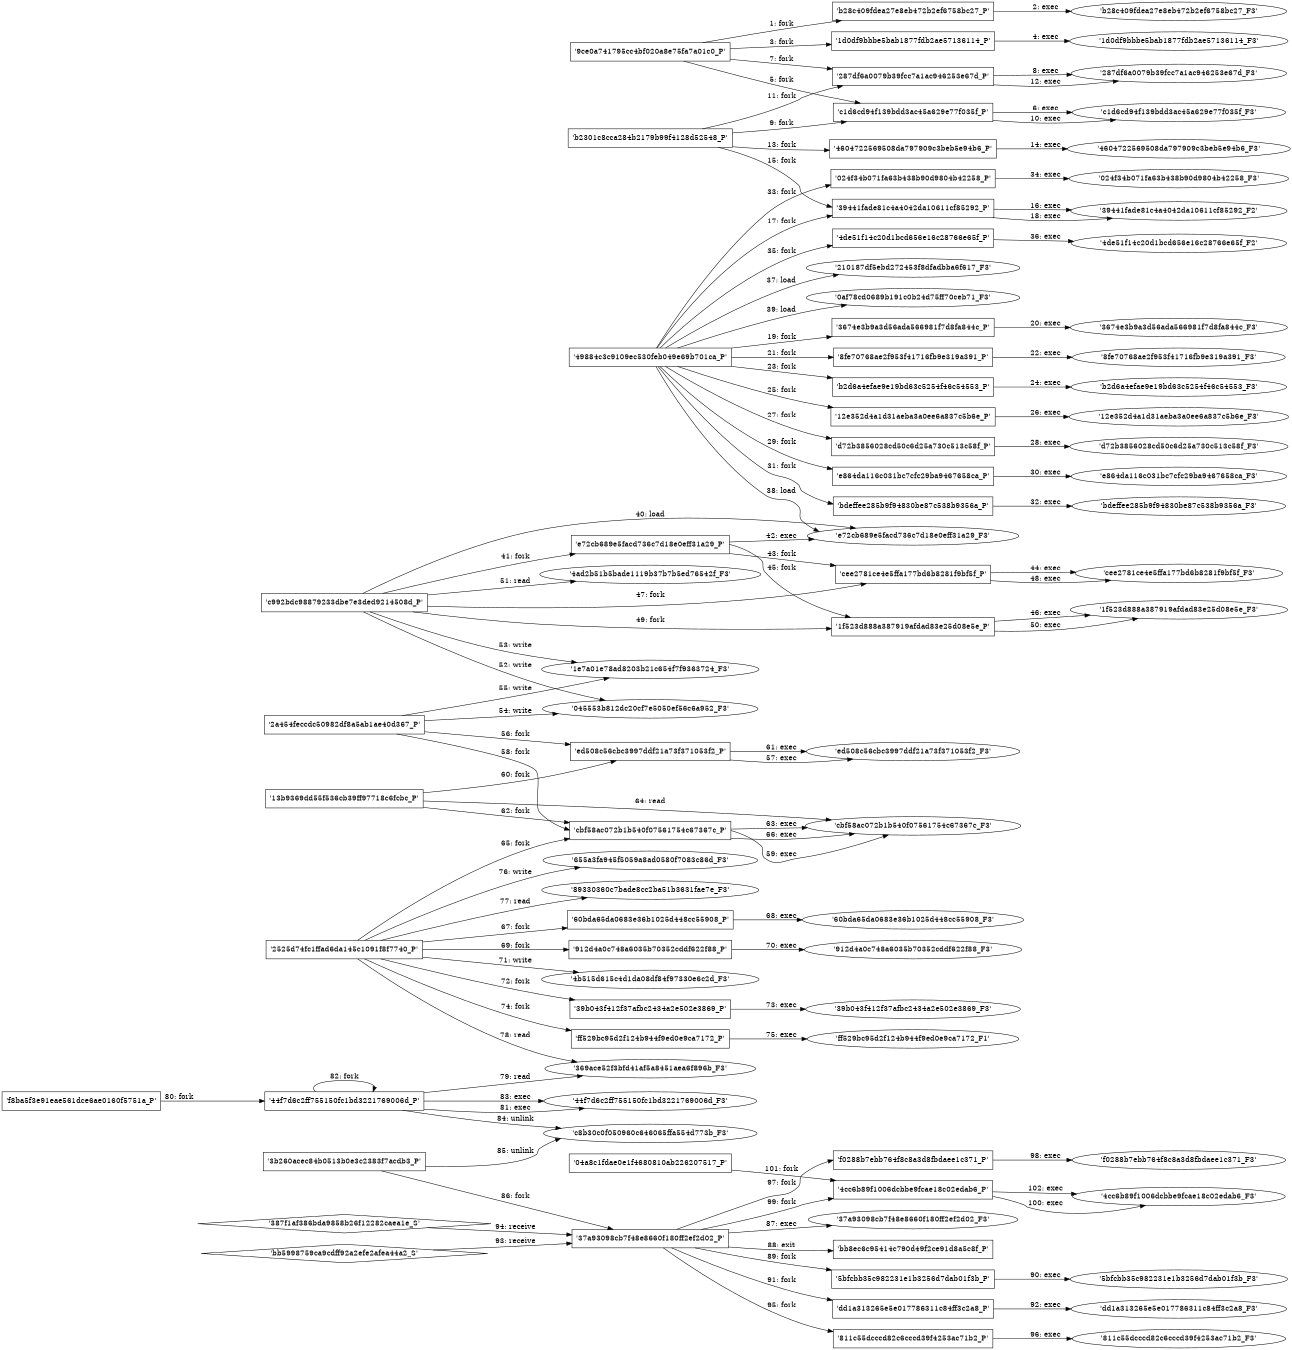 digraph "D:\Learning\Paper\apt\基于CTI的攻击预警\Dataset\攻击图\ASGfromALLCTI\Malicious Campaign Targets Latin America The seller, The operator and a curious link.dot" {
rankdir="LR"
size="9"
fixedsize="false"
splines="true"
nodesep=0.3
ranksep=0
fontsize=10
overlap="scalexy"
engine= "neato"
	"'9ce0a741795cc4bf020a8e75fa7a01c0_P'" [node_type=Process shape=box]
	"'b28c409fdea27e8eb472b2ef6758bc27_P'" [node_type=Process shape=box]
	"'9ce0a741795cc4bf020a8e75fa7a01c0_P'" -> "'b28c409fdea27e8eb472b2ef6758bc27_P'" [label="1: fork"]
	"'b28c409fdea27e8eb472b2ef6758bc27_P'" [node_type=Process shape=box]
	"'b28c409fdea27e8eb472b2ef6758bc27_F3'" [node_type=File shape=ellipse]
	"'b28c409fdea27e8eb472b2ef6758bc27_P'" -> "'b28c409fdea27e8eb472b2ef6758bc27_F3'" [label="2: exec"]
	"'9ce0a741795cc4bf020a8e75fa7a01c0_P'" [node_type=Process shape=box]
	"'1d0df9bbbe5bab1877fdb2ae57136114_P'" [node_type=Process shape=box]
	"'9ce0a741795cc4bf020a8e75fa7a01c0_P'" -> "'1d0df9bbbe5bab1877fdb2ae57136114_P'" [label="3: fork"]
	"'1d0df9bbbe5bab1877fdb2ae57136114_P'" [node_type=Process shape=box]
	"'1d0df9bbbe5bab1877fdb2ae57136114_F3'" [node_type=File shape=ellipse]
	"'1d0df9bbbe5bab1877fdb2ae57136114_P'" -> "'1d0df9bbbe5bab1877fdb2ae57136114_F3'" [label="4: exec"]
	"'9ce0a741795cc4bf020a8e75fa7a01c0_P'" [node_type=Process shape=box]
	"'c1d6cd94f139bdd3ac45a629e77f035f_P'" [node_type=Process shape=box]
	"'9ce0a741795cc4bf020a8e75fa7a01c0_P'" -> "'c1d6cd94f139bdd3ac45a629e77f035f_P'" [label="5: fork"]
	"'c1d6cd94f139bdd3ac45a629e77f035f_P'" [node_type=Process shape=box]
	"'c1d6cd94f139bdd3ac45a629e77f035f_F3'" [node_type=File shape=ellipse]
	"'c1d6cd94f139bdd3ac45a629e77f035f_P'" -> "'c1d6cd94f139bdd3ac45a629e77f035f_F3'" [label="6: exec"]
	"'9ce0a741795cc4bf020a8e75fa7a01c0_P'" [node_type=Process shape=box]
	"'287df6a0079b39fcc7a1ac946253e67d_P'" [node_type=Process shape=box]
	"'9ce0a741795cc4bf020a8e75fa7a01c0_P'" -> "'287df6a0079b39fcc7a1ac946253e67d_P'" [label="7: fork"]
	"'287df6a0079b39fcc7a1ac946253e67d_P'" [node_type=Process shape=box]
	"'287df6a0079b39fcc7a1ac946253e67d_F3'" [node_type=File shape=ellipse]
	"'287df6a0079b39fcc7a1ac946253e67d_P'" -> "'287df6a0079b39fcc7a1ac946253e67d_F3'" [label="8: exec"]
	"'b2301c8cca284b2179b99f4128d52548_P'" [node_type=Process shape=box]
	"'c1d6cd94f139bdd3ac45a629e77f035f_P'" [node_type=Process shape=box]
	"'b2301c8cca284b2179b99f4128d52548_P'" -> "'c1d6cd94f139bdd3ac45a629e77f035f_P'" [label="9: fork"]
	"'c1d6cd94f139bdd3ac45a629e77f035f_P'" [node_type=Process shape=box]
	"'c1d6cd94f139bdd3ac45a629e77f035f_F3'" [node_type=File shape=ellipse]
	"'c1d6cd94f139bdd3ac45a629e77f035f_P'" -> "'c1d6cd94f139bdd3ac45a629e77f035f_F3'" [label="10: exec"]
	"'b2301c8cca284b2179b99f4128d52548_P'" [node_type=Process shape=box]
	"'287df6a0079b39fcc7a1ac946253e67d_P'" [node_type=Process shape=box]
	"'b2301c8cca284b2179b99f4128d52548_P'" -> "'287df6a0079b39fcc7a1ac946253e67d_P'" [label="11: fork"]
	"'287df6a0079b39fcc7a1ac946253e67d_P'" [node_type=Process shape=box]
	"'287df6a0079b39fcc7a1ac946253e67d_F3'" [node_type=File shape=ellipse]
	"'287df6a0079b39fcc7a1ac946253e67d_P'" -> "'287df6a0079b39fcc7a1ac946253e67d_F3'" [label="12: exec"]
	"'b2301c8cca284b2179b99f4128d52548_P'" [node_type=Process shape=box]
	"'4604722569508da797909c3beb5e94b6_P'" [node_type=Process shape=box]
	"'b2301c8cca284b2179b99f4128d52548_P'" -> "'4604722569508da797909c3beb5e94b6_P'" [label="13: fork"]
	"'4604722569508da797909c3beb5e94b6_P'" [node_type=Process shape=box]
	"'4604722569508da797909c3beb5e94b6_F3'" [node_type=File shape=ellipse]
	"'4604722569508da797909c3beb5e94b6_P'" -> "'4604722569508da797909c3beb5e94b6_F3'" [label="14: exec"]
	"'b2301c8cca284b2179b99f4128d52548_P'" [node_type=Process shape=box]
	"'39441fade81c4a4042da10611cf85292_P'" [node_type=Process shape=box]
	"'b2301c8cca284b2179b99f4128d52548_P'" -> "'39441fade81c4a4042da10611cf85292_P'" [label="15: fork"]
	"'39441fade81c4a4042da10611cf85292_P'" [node_type=Process shape=box]
	"'39441fade81c4a4042da10611cf85292_F2'" [node_type=File shape=ellipse]
	"'39441fade81c4a4042da10611cf85292_P'" -> "'39441fade81c4a4042da10611cf85292_F2'" [label="16: exec"]
	"'49884c3c9109ec530feb049e69b701ca_P'" [node_type=Process shape=box]
	"'39441fade81c4a4042da10611cf85292_P'" [node_type=Process shape=box]
	"'49884c3c9109ec530feb049e69b701ca_P'" -> "'39441fade81c4a4042da10611cf85292_P'" [label="17: fork"]
	"'39441fade81c4a4042da10611cf85292_P'" [node_type=Process shape=box]
	"'39441fade81c4a4042da10611cf85292_F2'" [node_type=File shape=ellipse]
	"'39441fade81c4a4042da10611cf85292_P'" -> "'39441fade81c4a4042da10611cf85292_F2'" [label="18: exec"]
	"'49884c3c9109ec530feb049e69b701ca_P'" [node_type=Process shape=box]
	"'3674e3b9a3d56ada566981f7d8fa844c_P'" [node_type=Process shape=box]
	"'49884c3c9109ec530feb049e69b701ca_P'" -> "'3674e3b9a3d56ada566981f7d8fa844c_P'" [label="19: fork"]
	"'3674e3b9a3d56ada566981f7d8fa844c_P'" [node_type=Process shape=box]
	"'3674e3b9a3d56ada566981f7d8fa844c_F3'" [node_type=File shape=ellipse]
	"'3674e3b9a3d56ada566981f7d8fa844c_P'" -> "'3674e3b9a3d56ada566981f7d8fa844c_F3'" [label="20: exec"]
	"'49884c3c9109ec530feb049e69b701ca_P'" [node_type=Process shape=box]
	"'8fe70768ae2f953f41716fb9e319a391_P'" [node_type=Process shape=box]
	"'49884c3c9109ec530feb049e69b701ca_P'" -> "'8fe70768ae2f953f41716fb9e319a391_P'" [label="21: fork"]
	"'8fe70768ae2f953f41716fb9e319a391_P'" [node_type=Process shape=box]
	"'8fe70768ae2f953f41716fb9e319a391_F3'" [node_type=File shape=ellipse]
	"'8fe70768ae2f953f41716fb9e319a391_P'" -> "'8fe70768ae2f953f41716fb9e319a391_F3'" [label="22: exec"]
	"'49884c3c9109ec530feb049e69b701ca_P'" [node_type=Process shape=box]
	"'b2d6a4efae9e19bd63c5254f46c54553_P'" [node_type=Process shape=box]
	"'49884c3c9109ec530feb049e69b701ca_P'" -> "'b2d6a4efae9e19bd63c5254f46c54553_P'" [label="23: fork"]
	"'b2d6a4efae9e19bd63c5254f46c54553_P'" [node_type=Process shape=box]
	"'b2d6a4efae9e19bd63c5254f46c54553_F3'" [node_type=File shape=ellipse]
	"'b2d6a4efae9e19bd63c5254f46c54553_P'" -> "'b2d6a4efae9e19bd63c5254f46c54553_F3'" [label="24: exec"]
	"'49884c3c9109ec530feb049e69b701ca_P'" [node_type=Process shape=box]
	"'12e352d4a1d31aeba3a0ee6a837c5b6e_P'" [node_type=Process shape=box]
	"'49884c3c9109ec530feb049e69b701ca_P'" -> "'12e352d4a1d31aeba3a0ee6a837c5b6e_P'" [label="25: fork"]
	"'12e352d4a1d31aeba3a0ee6a837c5b6e_P'" [node_type=Process shape=box]
	"'12e352d4a1d31aeba3a0ee6a837c5b6e_F3'" [node_type=File shape=ellipse]
	"'12e352d4a1d31aeba3a0ee6a837c5b6e_P'" -> "'12e352d4a1d31aeba3a0ee6a837c5b6e_F3'" [label="26: exec"]
	"'49884c3c9109ec530feb049e69b701ca_P'" [node_type=Process shape=box]
	"'d72b3856028cd50c6d25a730c513c58f_P'" [node_type=Process shape=box]
	"'49884c3c9109ec530feb049e69b701ca_P'" -> "'d72b3856028cd50c6d25a730c513c58f_P'" [label="27: fork"]
	"'d72b3856028cd50c6d25a730c513c58f_P'" [node_type=Process shape=box]
	"'d72b3856028cd50c6d25a730c513c58f_F3'" [node_type=File shape=ellipse]
	"'d72b3856028cd50c6d25a730c513c58f_P'" -> "'d72b3856028cd50c6d25a730c513c58f_F3'" [label="28: exec"]
	"'49884c3c9109ec530feb049e69b701ca_P'" [node_type=Process shape=box]
	"'e864da116c031bc7cfc29ba9467658ca_P'" [node_type=Process shape=box]
	"'49884c3c9109ec530feb049e69b701ca_P'" -> "'e864da116c031bc7cfc29ba9467658ca_P'" [label="29: fork"]
	"'e864da116c031bc7cfc29ba9467658ca_P'" [node_type=Process shape=box]
	"'e864da116c031bc7cfc29ba9467658ca_F3'" [node_type=File shape=ellipse]
	"'e864da116c031bc7cfc29ba9467658ca_P'" -> "'e864da116c031bc7cfc29ba9467658ca_F3'" [label="30: exec"]
	"'49884c3c9109ec530feb049e69b701ca_P'" [node_type=Process shape=box]
	"'bdeffee285b9f94830be87c538b9356a_P'" [node_type=Process shape=box]
	"'49884c3c9109ec530feb049e69b701ca_P'" -> "'bdeffee285b9f94830be87c538b9356a_P'" [label="31: fork"]
	"'bdeffee285b9f94830be87c538b9356a_P'" [node_type=Process shape=box]
	"'bdeffee285b9f94830be87c538b9356a_F3'" [node_type=File shape=ellipse]
	"'bdeffee285b9f94830be87c538b9356a_P'" -> "'bdeffee285b9f94830be87c538b9356a_F3'" [label="32: exec"]
	"'49884c3c9109ec530feb049e69b701ca_P'" [node_type=Process shape=box]
	"'024f34b071fa63b438b90d9804b42258_P'" [node_type=Process shape=box]
	"'49884c3c9109ec530feb049e69b701ca_P'" -> "'024f34b071fa63b438b90d9804b42258_P'" [label="33: fork"]
	"'024f34b071fa63b438b90d9804b42258_P'" [node_type=Process shape=box]
	"'024f34b071fa63b438b90d9804b42258_F3'" [node_type=File shape=ellipse]
	"'024f34b071fa63b438b90d9804b42258_P'" -> "'024f34b071fa63b438b90d9804b42258_F3'" [label="34: exec"]
	"'49884c3c9109ec530feb049e69b701ca_P'" [node_type=Process shape=box]
	"'4de51f14c20d1bcd656e16c28766e65f_P'" [node_type=Process shape=box]
	"'49884c3c9109ec530feb049e69b701ca_P'" -> "'4de51f14c20d1bcd656e16c28766e65f_P'" [label="35: fork"]
	"'4de51f14c20d1bcd656e16c28766e65f_P'" [node_type=Process shape=box]
	"'4de51f14c20d1bcd656e16c28766e65f_F2'" [node_type=File shape=ellipse]
	"'4de51f14c20d1bcd656e16c28766e65f_P'" -> "'4de51f14c20d1bcd656e16c28766e65f_F2'" [label="36: exec"]
	"'210187df5ebd272453f8dfadbba6f617_F3'" [node_type=file shape=ellipse]
	"'49884c3c9109ec530feb049e69b701ca_P'" [node_type=Process shape=box]
	"'49884c3c9109ec530feb049e69b701ca_P'" -> "'210187df5ebd272453f8dfadbba6f617_F3'" [label="37: load"]
	"'e72cb689e5facd736c7d18e0eff31a29_F3'" [node_type=file shape=ellipse]
	"'49884c3c9109ec530feb049e69b701ca_P'" [node_type=Process shape=box]
	"'49884c3c9109ec530feb049e69b701ca_P'" -> "'e72cb689e5facd736c7d18e0eff31a29_F3'" [label="38: load"]
	"'0af78cd0689b191c0b24d75ff70ceb71_F3'" [node_type=file shape=ellipse]
	"'49884c3c9109ec530feb049e69b701ca_P'" [node_type=Process shape=box]
	"'49884c3c9109ec530feb049e69b701ca_P'" -> "'0af78cd0689b191c0b24d75ff70ceb71_F3'" [label="39: load"]
	"'e72cb689e5facd736c7d18e0eff31a29_F3'" [node_type=file shape=ellipse]
	"'c992bdc98879233dbe7e3ded9214508d_P'" [node_type=Process shape=box]
	"'c992bdc98879233dbe7e3ded9214508d_P'" -> "'e72cb689e5facd736c7d18e0eff31a29_F3'" [label="40: load"]
	"'c992bdc98879233dbe7e3ded9214508d_P'" [node_type=Process shape=box]
	"'e72cb689e5facd736c7d18e0eff31a29_P'" [node_type=Process shape=box]
	"'c992bdc98879233dbe7e3ded9214508d_P'" -> "'e72cb689e5facd736c7d18e0eff31a29_P'" [label="41: fork"]
	"'e72cb689e5facd736c7d18e0eff31a29_P'" [node_type=Process shape=box]
	"'e72cb689e5facd736c7d18e0eff31a29_F3'" [node_type=File shape=ellipse]
	"'e72cb689e5facd736c7d18e0eff31a29_P'" -> "'e72cb689e5facd736c7d18e0eff31a29_F3'" [label="42: exec"]
	"'e72cb689e5facd736c7d18e0eff31a29_P'" [node_type=Process shape=box]
	"'cee2781ce4e5ffa177bd6b8281f9bf5f_P'" [node_type=Process shape=box]
	"'e72cb689e5facd736c7d18e0eff31a29_P'" -> "'cee2781ce4e5ffa177bd6b8281f9bf5f_P'" [label="43: fork"]
	"'cee2781ce4e5ffa177bd6b8281f9bf5f_P'" [node_type=Process shape=box]
	"'cee2781ce4e5ffa177bd6b8281f9bf5f_F3'" [node_type=File shape=ellipse]
	"'cee2781ce4e5ffa177bd6b8281f9bf5f_P'" -> "'cee2781ce4e5ffa177bd6b8281f9bf5f_F3'" [label="44: exec"]
	"'e72cb689e5facd736c7d18e0eff31a29_P'" [node_type=Process shape=box]
	"'1f523d888a387919afdad83e25d08e5e_P'" [node_type=Process shape=box]
	"'e72cb689e5facd736c7d18e0eff31a29_P'" -> "'1f523d888a387919afdad83e25d08e5e_P'" [label="45: fork"]
	"'1f523d888a387919afdad83e25d08e5e_P'" [node_type=Process shape=box]
	"'1f523d888a387919afdad83e25d08e5e_F3'" [node_type=File shape=ellipse]
	"'1f523d888a387919afdad83e25d08e5e_P'" -> "'1f523d888a387919afdad83e25d08e5e_F3'" [label="46: exec"]
	"'c992bdc98879233dbe7e3ded9214508d_P'" [node_type=Process shape=box]
	"'cee2781ce4e5ffa177bd6b8281f9bf5f_P'" [node_type=Process shape=box]
	"'c992bdc98879233dbe7e3ded9214508d_P'" -> "'cee2781ce4e5ffa177bd6b8281f9bf5f_P'" [label="47: fork"]
	"'cee2781ce4e5ffa177bd6b8281f9bf5f_P'" [node_type=Process shape=box]
	"'cee2781ce4e5ffa177bd6b8281f9bf5f_F3'" [node_type=File shape=ellipse]
	"'cee2781ce4e5ffa177bd6b8281f9bf5f_P'" -> "'cee2781ce4e5ffa177bd6b8281f9bf5f_F3'" [label="48: exec"]
	"'c992bdc98879233dbe7e3ded9214508d_P'" [node_type=Process shape=box]
	"'1f523d888a387919afdad83e25d08e5e_P'" [node_type=Process shape=box]
	"'c992bdc98879233dbe7e3ded9214508d_P'" -> "'1f523d888a387919afdad83e25d08e5e_P'" [label="49: fork"]
	"'1f523d888a387919afdad83e25d08e5e_P'" [node_type=Process shape=box]
	"'1f523d888a387919afdad83e25d08e5e_F3'" [node_type=File shape=ellipse]
	"'1f523d888a387919afdad83e25d08e5e_P'" -> "'1f523d888a387919afdad83e25d08e5e_F3'" [label="50: exec"]
	"'4ad2b51b5bade1119b37b7b5ed76542f_F3'" [node_type=file shape=ellipse]
	"'c992bdc98879233dbe7e3ded9214508d_P'" [node_type=Process shape=box]
	"'c992bdc98879233dbe7e3ded9214508d_P'" -> "'4ad2b51b5bade1119b37b7b5ed76542f_F3'" [label="51: read"]
	"'045553b812dc20cf7e5050ef56c6a952_F3'" [node_type=file shape=ellipse]
	"'c992bdc98879233dbe7e3ded9214508d_P'" [node_type=Process shape=box]
	"'c992bdc98879233dbe7e3ded9214508d_P'" -> "'045553b812dc20cf7e5050ef56c6a952_F3'" [label="52: write"]
	"'1e7a01e78ad8203b21c654f7f9363724_F3'" [node_type=file shape=ellipse]
	"'c992bdc98879233dbe7e3ded9214508d_P'" [node_type=Process shape=box]
	"'c992bdc98879233dbe7e3ded9214508d_P'" -> "'1e7a01e78ad8203b21c654f7f9363724_F3'" [label="53: write"]
	"'045553b812dc20cf7e5050ef56c6a952_F3'" [node_type=file shape=ellipse]
	"'2a454feccdc50982df8a5ab1ae40d367_P'" [node_type=Process shape=box]
	"'2a454feccdc50982df8a5ab1ae40d367_P'" -> "'045553b812dc20cf7e5050ef56c6a952_F3'" [label="54: write"]
	"'1e7a01e78ad8203b21c654f7f9363724_F3'" [node_type=file shape=ellipse]
	"'2a454feccdc50982df8a5ab1ae40d367_P'" [node_type=Process shape=box]
	"'2a454feccdc50982df8a5ab1ae40d367_P'" -> "'1e7a01e78ad8203b21c654f7f9363724_F3'" [label="55: write"]
	"'2a454feccdc50982df8a5ab1ae40d367_P'" [node_type=Process shape=box]
	"'ed508c56cbc3997ddf21a73f371053f2_P'" [node_type=Process shape=box]
	"'2a454feccdc50982df8a5ab1ae40d367_P'" -> "'ed508c56cbc3997ddf21a73f371053f2_P'" [label="56: fork"]
	"'ed508c56cbc3997ddf21a73f371053f2_P'" [node_type=Process shape=box]
	"'ed508c56cbc3997ddf21a73f371053f2_F3'" [node_type=File shape=ellipse]
	"'ed508c56cbc3997ddf21a73f371053f2_P'" -> "'ed508c56cbc3997ddf21a73f371053f2_F3'" [label="57: exec"]
	"'2a454feccdc50982df8a5ab1ae40d367_P'" [node_type=Process shape=box]
	"'cbf58ac072b1b540f07561754c67367c_P'" [node_type=Process shape=box]
	"'2a454feccdc50982df8a5ab1ae40d367_P'" -> "'cbf58ac072b1b540f07561754c67367c_P'" [label="58: fork"]
	"'cbf58ac072b1b540f07561754c67367c_P'" [node_type=Process shape=box]
	"'cbf58ac072b1b540f07561754c67367c_F3'" [node_type=File shape=ellipse]
	"'cbf58ac072b1b540f07561754c67367c_P'" -> "'cbf58ac072b1b540f07561754c67367c_F3'" [label="59: exec"]
	"'13b9369dd55f536cb39ff97718c6fcbc_P'" [node_type=Process shape=box]
	"'ed508c56cbc3997ddf21a73f371053f2_P'" [node_type=Process shape=box]
	"'13b9369dd55f536cb39ff97718c6fcbc_P'" -> "'ed508c56cbc3997ddf21a73f371053f2_P'" [label="60: fork"]
	"'ed508c56cbc3997ddf21a73f371053f2_P'" [node_type=Process shape=box]
	"'ed508c56cbc3997ddf21a73f371053f2_F3'" [node_type=File shape=ellipse]
	"'ed508c56cbc3997ddf21a73f371053f2_P'" -> "'ed508c56cbc3997ddf21a73f371053f2_F3'" [label="61: exec"]
	"'13b9369dd55f536cb39ff97718c6fcbc_P'" [node_type=Process shape=box]
	"'cbf58ac072b1b540f07561754c67367c_P'" [node_type=Process shape=box]
	"'13b9369dd55f536cb39ff97718c6fcbc_P'" -> "'cbf58ac072b1b540f07561754c67367c_P'" [label="62: fork"]
	"'cbf58ac072b1b540f07561754c67367c_P'" [node_type=Process shape=box]
	"'cbf58ac072b1b540f07561754c67367c_F3'" [node_type=File shape=ellipse]
	"'cbf58ac072b1b540f07561754c67367c_P'" -> "'cbf58ac072b1b540f07561754c67367c_F3'" [label="63: exec"]
	"'cbf58ac072b1b540f07561754c67367c_F3'" [node_type=file shape=ellipse]
	"'13b9369dd55f536cb39ff97718c6fcbc_P'" [node_type=Process shape=box]
	"'13b9369dd55f536cb39ff97718c6fcbc_P'" -> "'cbf58ac072b1b540f07561754c67367c_F3'" [label="64: read"]
	"'2525d74fc1ffad6da145c1091f8f7740_P'" [node_type=Process shape=box]
	"'cbf58ac072b1b540f07561754c67367c_P'" [node_type=Process shape=box]
	"'2525d74fc1ffad6da145c1091f8f7740_P'" -> "'cbf58ac072b1b540f07561754c67367c_P'" [label="65: fork"]
	"'cbf58ac072b1b540f07561754c67367c_P'" [node_type=Process shape=box]
	"'cbf58ac072b1b540f07561754c67367c_F3'" [node_type=File shape=ellipse]
	"'cbf58ac072b1b540f07561754c67367c_P'" -> "'cbf58ac072b1b540f07561754c67367c_F3'" [label="66: exec"]
	"'2525d74fc1ffad6da145c1091f8f7740_P'" [node_type=Process shape=box]
	"'60bda65da0683e36b1025d448cc55908_P'" [node_type=Process shape=box]
	"'2525d74fc1ffad6da145c1091f8f7740_P'" -> "'60bda65da0683e36b1025d448cc55908_P'" [label="67: fork"]
	"'60bda65da0683e36b1025d448cc55908_P'" [node_type=Process shape=box]
	"'60bda65da0683e36b1025d448cc55908_F3'" [node_type=File shape=ellipse]
	"'60bda65da0683e36b1025d448cc55908_P'" -> "'60bda65da0683e36b1025d448cc55908_F3'" [label="68: exec"]
	"'2525d74fc1ffad6da145c1091f8f7740_P'" [node_type=Process shape=box]
	"'912d4a0c748a6035b70352cddf622f88_P'" [node_type=Process shape=box]
	"'2525d74fc1ffad6da145c1091f8f7740_P'" -> "'912d4a0c748a6035b70352cddf622f88_P'" [label="69: fork"]
	"'912d4a0c748a6035b70352cddf622f88_P'" [node_type=Process shape=box]
	"'912d4a0c748a6035b70352cddf622f88_F3'" [node_type=File shape=ellipse]
	"'912d4a0c748a6035b70352cddf622f88_P'" -> "'912d4a0c748a6035b70352cddf622f88_F3'" [label="70: exec"]
	"'4b515d615c4d1da08df84f97330e6c2d_F3'" [node_type=file shape=ellipse]
	"'2525d74fc1ffad6da145c1091f8f7740_P'" [node_type=Process shape=box]
	"'2525d74fc1ffad6da145c1091f8f7740_P'" -> "'4b515d615c4d1da08df84f97330e6c2d_F3'" [label="71: write"]
	"'2525d74fc1ffad6da145c1091f8f7740_P'" [node_type=Process shape=box]
	"'39b043f412f37afbc2434a2e502e3869_P'" [node_type=Process shape=box]
	"'2525d74fc1ffad6da145c1091f8f7740_P'" -> "'39b043f412f37afbc2434a2e502e3869_P'" [label="72: fork"]
	"'39b043f412f37afbc2434a2e502e3869_P'" [node_type=Process shape=box]
	"'39b043f412f37afbc2434a2e502e3869_F3'" [node_type=File shape=ellipse]
	"'39b043f412f37afbc2434a2e502e3869_P'" -> "'39b043f412f37afbc2434a2e502e3869_F3'" [label="73: exec"]
	"'2525d74fc1ffad6da145c1091f8f7740_P'" [node_type=Process shape=box]
	"'ff529bc95d2f124b944f9ed0e9ca7172_P'" [node_type=Process shape=box]
	"'2525d74fc1ffad6da145c1091f8f7740_P'" -> "'ff529bc95d2f124b944f9ed0e9ca7172_P'" [label="74: fork"]
	"'ff529bc95d2f124b944f9ed0e9ca7172_P'" [node_type=Process shape=box]
	"'ff529bc95d2f124b944f9ed0e9ca7172_F1'" [node_type=File shape=ellipse]
	"'ff529bc95d2f124b944f9ed0e9ca7172_P'" -> "'ff529bc95d2f124b944f9ed0e9ca7172_F1'" [label="75: exec"]
	"'655a3fa945f5059a8ad0580f7083c86d_F3'" [node_type=file shape=ellipse]
	"'2525d74fc1ffad6da145c1091f8f7740_P'" [node_type=Process shape=box]
	"'2525d74fc1ffad6da145c1091f8f7740_P'" -> "'655a3fa945f5059a8ad0580f7083c86d_F3'" [label="76: write"]
	"'89330360c7bade8cc2ba51b3631fae7e_F3'" [node_type=file shape=ellipse]
	"'2525d74fc1ffad6da145c1091f8f7740_P'" [node_type=Process shape=box]
	"'2525d74fc1ffad6da145c1091f8f7740_P'" -> "'89330360c7bade8cc2ba51b3631fae7e_F3'" [label="77: read"]
	"'369ace52f3bfd41af5a8451aea6f896b_F3'" [node_type=file shape=ellipse]
	"'2525d74fc1ffad6da145c1091f8f7740_P'" [node_type=Process shape=box]
	"'2525d74fc1ffad6da145c1091f8f7740_P'" -> "'369ace52f3bfd41af5a8451aea6f896b_F3'" [label="78: read"]
	"'369ace52f3bfd41af5a8451aea6f896b_F3'" [node_type=file shape=ellipse]
	"'44f7d6c2ff755150fc1bd3221769006d_P'" [node_type=Process shape=box]
	"'44f7d6c2ff755150fc1bd3221769006d_P'" -> "'369ace52f3bfd41af5a8451aea6f896b_F3'" [label="79: read"]
	"'f8ba5f3e91eae561dce6ae0160f5751a_P'" [node_type=Process shape=box]
	"'44f7d6c2ff755150fc1bd3221769006d_P'" [node_type=Process shape=box]
	"'f8ba5f3e91eae561dce6ae0160f5751a_P'" -> "'44f7d6c2ff755150fc1bd3221769006d_P'" [label="80: fork"]
	"'44f7d6c2ff755150fc1bd3221769006d_P'" [node_type=Process shape=box]
	"'44f7d6c2ff755150fc1bd3221769006d_F3'" [node_type=File shape=ellipse]
	"'44f7d6c2ff755150fc1bd3221769006d_P'" -> "'44f7d6c2ff755150fc1bd3221769006d_F3'" [label="81: exec"]
	"'44f7d6c2ff755150fc1bd3221769006d_P'" [node_type=Process shape=box]
	"'44f7d6c2ff755150fc1bd3221769006d_P'" [node_type=Process shape=box]
	"'44f7d6c2ff755150fc1bd3221769006d_P'" -> "'44f7d6c2ff755150fc1bd3221769006d_P'" [label="82: fork"]
	"'44f7d6c2ff755150fc1bd3221769006d_P'" [node_type=Process shape=box]
	"'44f7d6c2ff755150fc1bd3221769006d_F3'" [node_type=File shape=ellipse]
	"'44f7d6c2ff755150fc1bd3221769006d_P'" -> "'44f7d6c2ff755150fc1bd3221769006d_F3'" [label="83: exec"]
	"'c8b30c0f050960c646065ffa554d773b_F3'" [node_type=file shape=ellipse]
	"'44f7d6c2ff755150fc1bd3221769006d_P'" [node_type=Process shape=box]
	"'44f7d6c2ff755150fc1bd3221769006d_P'" -> "'c8b30c0f050960c646065ffa554d773b_F3'" [label="84: unlink"]
	"'c8b30c0f050960c646065ffa554d773b_F3'" [node_type=file shape=ellipse]
	"'3b260acec84b0513b0e3c2383f7acdb3_P'" [node_type=Process shape=box]
	"'3b260acec84b0513b0e3c2383f7acdb3_P'" -> "'c8b30c0f050960c646065ffa554d773b_F3'" [label="85: unlink"]
	"'3b260acec84b0513b0e3c2383f7acdb3_P'" [node_type=Process shape=box]
	"'37a93098cb7f48e8660f180ff2ef2d02_P'" [node_type=Process shape=box]
	"'3b260acec84b0513b0e3c2383f7acdb3_P'" -> "'37a93098cb7f48e8660f180ff2ef2d02_P'" [label="86: fork"]
	"'37a93098cb7f48e8660f180ff2ef2d02_P'" [node_type=Process shape=box]
	"'37a93098cb7f48e8660f180ff2ef2d02_F3'" [node_type=File shape=ellipse]
	"'37a93098cb7f48e8660f180ff2ef2d02_P'" -> "'37a93098cb7f48e8660f180ff2ef2d02_F3'" [label="87: exec"]
	"'37a93098cb7f48e8660f180ff2ef2d02_P'" [node_type=Process shape=box]
	"'bb8ec6c95414c790d49f2ce91d8a5c8f_P'" [node_type=Process shape=box]
	"'37a93098cb7f48e8660f180ff2ef2d02_P'" -> "'bb8ec6c95414c790d49f2ce91d8a5c8f_P'" [label="88: exit"]
	"'37a93098cb7f48e8660f180ff2ef2d02_P'" [node_type=Process shape=box]
	"'5bfcbb35c982231e1b3256d7dab01f3b_P'" [node_type=Process shape=box]
	"'37a93098cb7f48e8660f180ff2ef2d02_P'" -> "'5bfcbb35c982231e1b3256d7dab01f3b_P'" [label="89: fork"]
	"'5bfcbb35c982231e1b3256d7dab01f3b_P'" [node_type=Process shape=box]
	"'5bfcbb35c982231e1b3256d7dab01f3b_F3'" [node_type=File shape=ellipse]
	"'5bfcbb35c982231e1b3256d7dab01f3b_P'" -> "'5bfcbb35c982231e1b3256d7dab01f3b_F3'" [label="90: exec"]
	"'37a93098cb7f48e8660f180ff2ef2d02_P'" [node_type=Process shape=box]
	"'dd1a313265e5e017786311c84ff3c2a8_P'" [node_type=Process shape=box]
	"'37a93098cb7f48e8660f180ff2ef2d02_P'" -> "'dd1a313265e5e017786311c84ff3c2a8_P'" [label="91: fork"]
	"'dd1a313265e5e017786311c84ff3c2a8_P'" [node_type=Process shape=box]
	"'dd1a313265e5e017786311c84ff3c2a8_F3'" [node_type=File shape=ellipse]
	"'dd1a313265e5e017786311c84ff3c2a8_P'" -> "'dd1a313265e5e017786311c84ff3c2a8_F3'" [label="92: exec"]
	"'37a93098cb7f48e8660f180ff2ef2d02_P'" [node_type=Process shape=box]
	"'bb5998759ca9cdff92a2efe2afea44a2_S'" [node_type=Socket shape=diamond]
	"'bb5998759ca9cdff92a2efe2afea44a2_S'" -> "'37a93098cb7f48e8660f180ff2ef2d02_P'" [label="93: receive"]
	"'37a93098cb7f48e8660f180ff2ef2d02_P'" [node_type=Process shape=box]
	"'387f1af386bda9858b26f12282caea1e_S'" [node_type=Socket shape=diamond]
	"'387f1af386bda9858b26f12282caea1e_S'" -> "'37a93098cb7f48e8660f180ff2ef2d02_P'" [label="94: receive"]
	"'37a93098cb7f48e8660f180ff2ef2d02_P'" [node_type=Process shape=box]
	"'811c55dcccd82c6cccd39f4253ac71b2_P'" [node_type=Process shape=box]
	"'37a93098cb7f48e8660f180ff2ef2d02_P'" -> "'811c55dcccd82c6cccd39f4253ac71b2_P'" [label="95: fork"]
	"'811c55dcccd82c6cccd39f4253ac71b2_P'" [node_type=Process shape=box]
	"'811c55dcccd82c6cccd39f4253ac71b2_F3'" [node_type=File shape=ellipse]
	"'811c55dcccd82c6cccd39f4253ac71b2_P'" -> "'811c55dcccd82c6cccd39f4253ac71b2_F3'" [label="96: exec"]
	"'37a93098cb7f48e8660f180ff2ef2d02_P'" [node_type=Process shape=box]
	"'f0288b7ebb764f8c8a3d8fbdaee1c371_P'" [node_type=Process shape=box]
	"'37a93098cb7f48e8660f180ff2ef2d02_P'" -> "'f0288b7ebb764f8c8a3d8fbdaee1c371_P'" [label="97: fork"]
	"'f0288b7ebb764f8c8a3d8fbdaee1c371_P'" [node_type=Process shape=box]
	"'f0288b7ebb764f8c8a3d8fbdaee1c371_F3'" [node_type=File shape=ellipse]
	"'f0288b7ebb764f8c8a3d8fbdaee1c371_P'" -> "'f0288b7ebb764f8c8a3d8fbdaee1c371_F3'" [label="98: exec"]
	"'37a93098cb7f48e8660f180ff2ef2d02_P'" [node_type=Process shape=box]
	"'4cc6b89f1006dcbbe9fcae18c02edab6_P'" [node_type=Process shape=box]
	"'37a93098cb7f48e8660f180ff2ef2d02_P'" -> "'4cc6b89f1006dcbbe9fcae18c02edab6_P'" [label="99: fork"]
	"'4cc6b89f1006dcbbe9fcae18c02edab6_P'" [node_type=Process shape=box]
	"'4cc6b89f1006dcbbe9fcae18c02edab6_F3'" [node_type=File shape=ellipse]
	"'4cc6b89f1006dcbbe9fcae18c02edab6_P'" -> "'4cc6b89f1006dcbbe9fcae18c02edab6_F3'" [label="100: exec"]
	"'04a8c1fdae0e1f4680810ab226207517_P'" [node_type=Process shape=box]
	"'4cc6b89f1006dcbbe9fcae18c02edab6_P'" [node_type=Process shape=box]
	"'04a8c1fdae0e1f4680810ab226207517_P'" -> "'4cc6b89f1006dcbbe9fcae18c02edab6_P'" [label="101: fork"]
	"'4cc6b89f1006dcbbe9fcae18c02edab6_P'" [node_type=Process shape=box]
	"'4cc6b89f1006dcbbe9fcae18c02edab6_F3'" [node_type=File shape=ellipse]
	"'4cc6b89f1006dcbbe9fcae18c02edab6_P'" -> "'4cc6b89f1006dcbbe9fcae18c02edab6_F3'" [label="102: exec"]
}
